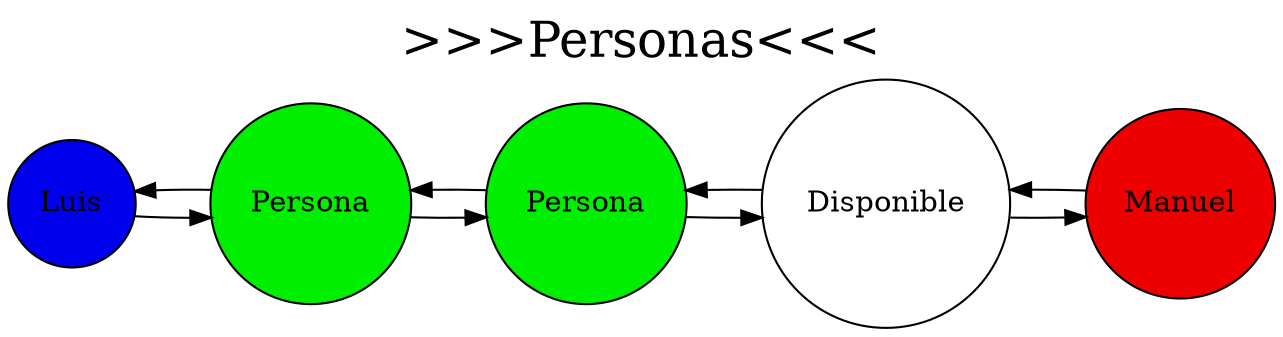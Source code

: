 digraph Grafica{
node[shape="circle", fillcolor="white", style=filled, label="Disponible"]
N1 [label="Luis", fillcolor="blue2"]
N2 [label="Persona", fillcolor="green2"]
N3 [label="Persona", fillcolor="green2"]
N4
N5 [label="Manuel", fillcolor="red2"]
rankdir="LR";
labelloc="t";
label=">>>Personas<<<";
fontsize=24;
N1->N2->N3->N4->N5
N5->N4->N3->N2->N1
}